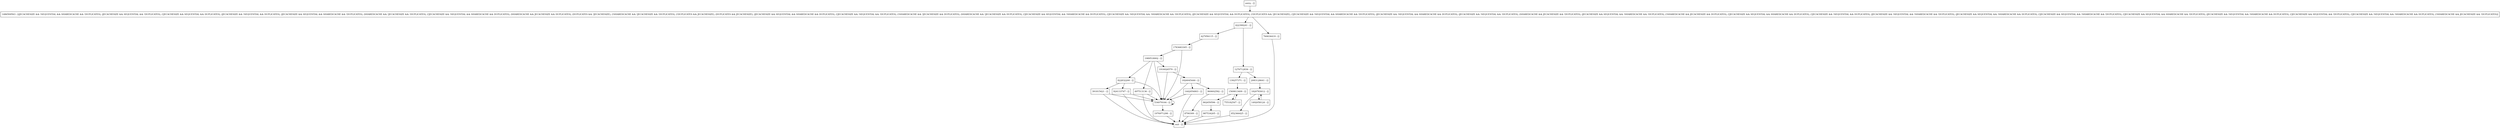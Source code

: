 digraph close {
node [shape=record];
422390241 [label="422390241 - []"];
1276712836 [label="1276712836 - []"];
1492058124 [label="1492058124 - []"];
755182547 [label="755182547 - []"];
1916026579 [label="1916026579 - []"];
2083128641 [label="2083128641 - []"];
822832200 [label="822832200 - []"];
391815421 [label="391815421 - []"];
497513136 [label="497513136 - []"];
427956115 [label="427956115 - []"];
987534205 [label="987534205 - []"];
8790309 [label="8790309 - []"];
1569813409 [label="1569813409 - []"];
852366425 [label="852366425 - []"];
139257371 [label="139257371 - []"];
1826045446 [label="1826045446 - []"];
1486509563 [label="1486509563 - [(JECACHESIZE && !SEQUENTIAL && SHAREDCACHE && !DUPLICATES), (JECACHESIZE && SEQUENTIAL && !DUPLICATES), (!JECACHESIZE && SEQUENTIAL && DUPLICATES), (JECACHESIZE && !SEQUENTIAL && DUPLICATES), (JECACHESIZE && SEQUENTIAL && SHAREDCACHE && !DUPLICATES), (SHAREDCACHE && !JECACHESIZE && !DUPLICATES), (!JECACHESIZE && !SEQUENTIAL && SHAREDCACHE && DUPLICATES), (SHAREDCACHE && JECACHESIZE && DUPLICATES), (DUPLICATES && !JECACHESIZE), (!SHAREDCACHE && !JECACHESIZE && !DUPLICATES), (!DUPLICATES && JECACHESIZE), (DUPLICATES && JECACHESIZE), (JECACHESIZE && SEQUENTIAL && SHAREDCACHE && DUPLICATES), (!JECACHESIZE && !SEQUENTIAL && !DUPLICATES), (!SHAREDCACHE && !JECACHESIZE && DUPLICATES), (SHAREDCACHE && !JECACHESIZE && DUPLICATES), (!JECACHESIZE && SEQUENTIAL && !SHAREDCACHE && DUPLICATES), (!JECACHESIZE && !SEQUENTIAL && !SHAREDCACHE && !DUPLICATES), (JECACHESIZE && SEQUENTIAL && DUPLICATES), (!DUPLICATES && !JECACHESIZE), (!JECACHESIZE && !SEQUENTIAL && SHAREDCACHE && !DUPLICATES), (JECACHESIZE && !SEQUENTIAL && SHAREDCACHE && DUPLICATES), (JECACHESIZE && !SEQUENTIAL && !DUPLICATES), (SHAREDCACHE && JECACHESIZE && !DUPLICATES), (JECACHESIZE && SEQUENTIAL && !SHAREDCACHE && !DUPLICATES), (!SHAREDCACHE && JECACHESIZE && DUPLICATES), (!JECACHESIZE && SEQUENTIAL && SHAREDCACHE && DUPLICATES), (!JECACHESIZE && !SEQUENTIAL && DUPLICATES), (JECACHESIZE && !SEQUENTIAL && !SHAREDCACHE && !DUPLICATES), (JECACHESIZE && SEQUENTIAL && !SHAREDCACHE && DUPLICATES), (!JECACHESIZE && SEQUENTIAL && !SHAREDCACHE && !DUPLICATES), (!JECACHESIZE && SEQUENTIAL && SHAREDCACHE && !DUPLICATES), (JECACHESIZE && !SEQUENTIAL && !SHAREDCACHE && DUPLICATES), (!JECACHESIZE && SEQUENTIAL && !DUPLICATES), (!JECACHESIZE && !SEQUENTIAL && !SHAREDCACHE && DUPLICATES), (!SHAREDCACHE && JECACHESIZE && !DUPLICATES)]"];
960602582 [label="960602582 - []"];
534079164 [label="534079164 - []"];
entry [label="entry - []"];
exit [label="exit - []"];
1989518002 [label="1989518002 - []"];
862659596 [label="862659596 - []"];
760636419 [label="760636419 - []"];
1442054803 [label="1442054803 - []"];
1976971298 [label="1976971298 - []"];
924133747 [label="924133747 - []"];
1783683305 [label="1783683305 - []"];
1820783612 [label="1820783612 - []"];
entry;
exit;
422390241 -> 1276712836;
422390241 -> 427956115;
1276712836 -> 2083128641;
1276712836 -> 139257371;
1492058124 -> 1820783612;
755182547 -> 1569813409;
1916026579 -> 1826045446;
1916026579 -> 534079164;
2083128641 -> 1820783612;
822832200 -> 391815421;
822832200 -> 534079164;
822832200 -> 924133747;
391815421 -> exit;
391815421 -> 534079164;
497513136 -> exit;
497513136 -> 534079164;
427956115 -> 1783683305;
987534205 -> exit;
8790309 -> exit;
1569813409 -> 755182547;
1569813409 -> 862659596;
852366425 -> exit;
139257371 -> 1569813409;
1826045446 -> 960602582;
1826045446 -> 534079164;
1826045446 -> 1442054803;
1486509563 -> 422390241;
1486509563 -> 760636419;
960602582 -> 8790309;
534079164 -> 534079164;
534079164 -> 1976971298;
entry -> 1486509563;
1989518002 -> 822832200;
1989518002 -> 497513136;
1989518002 -> 534079164;
1989518002 -> 1916026579;
862659596 -> 987534205;
760636419 -> exit;
1442054803 -> exit;
1442054803 -> 534079164;
1976971298 -> exit;
924133747 -> exit;
924133747 -> 534079164;
1783683305 -> 1989518002;
1783683305 -> 534079164;
1820783612 -> 1492058124;
1820783612 -> 852366425;
}
